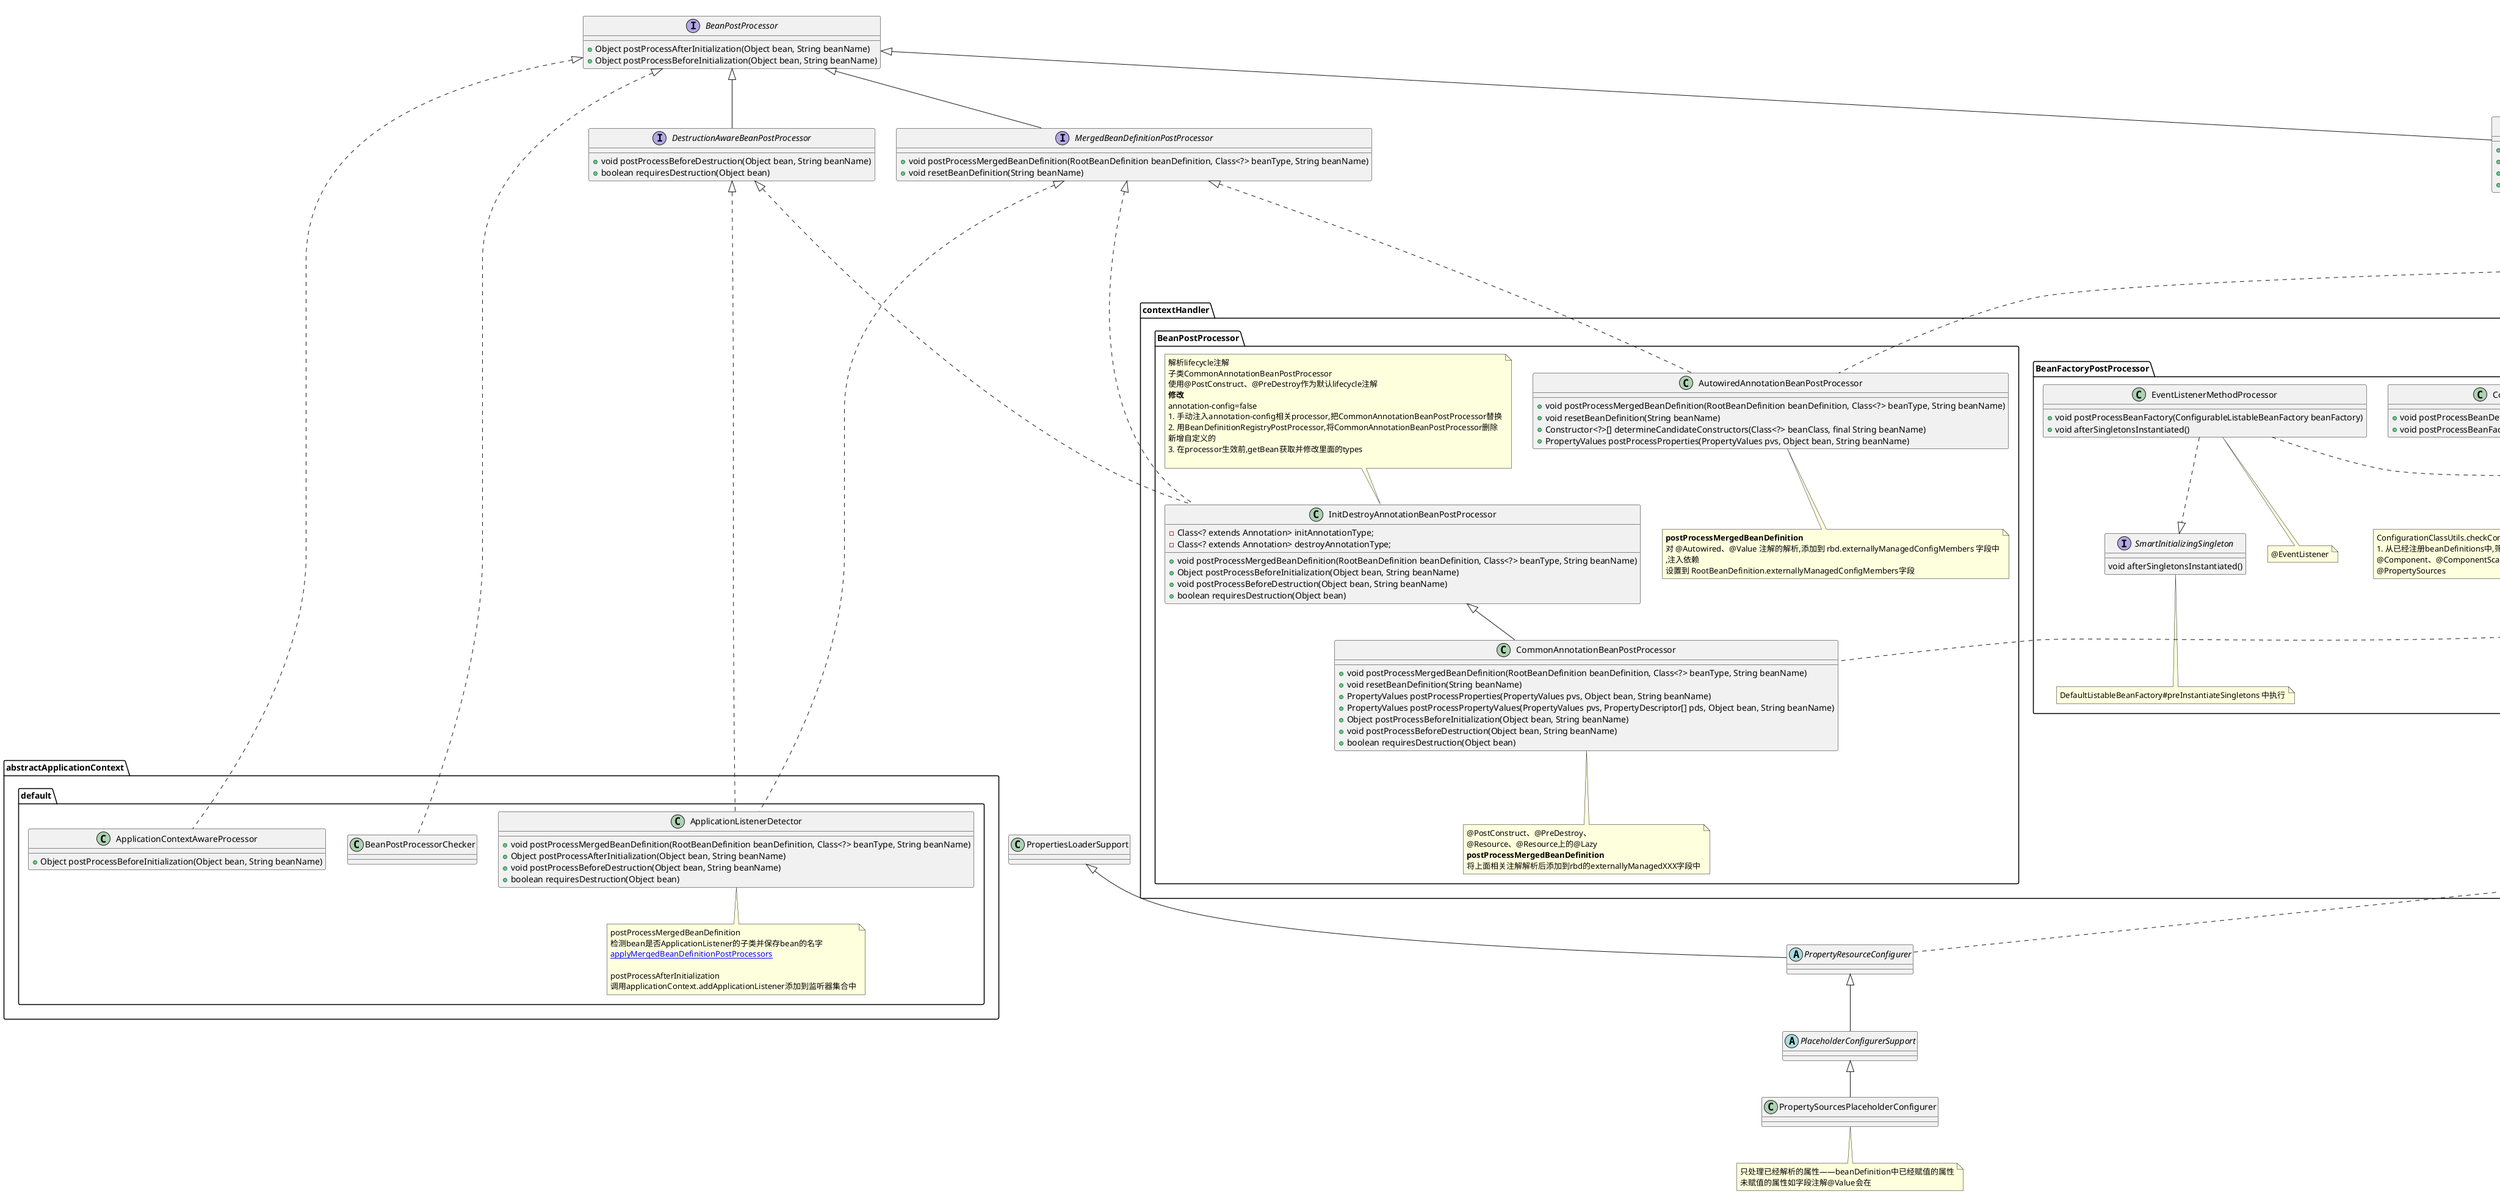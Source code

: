 @startuml
'https://plantuml.com/class-diagram
interface BeanPostProcessor{
    + Object postProcessAfterInitialization(Object bean, String beanName)
    + Object postProcessBeforeInitialization(Object bean, String beanName)
}
interface InstantiationAwareBeanPostProcessor extends BeanPostProcessor{
    + Object postProcessBeforeInstantiation(Class<?> beanClass, String beanName)
    + boolean postProcessAfterInstantiation(Object bean, String beanName)
    + PropertyValues postProcessProperties(PropertyValues pvs, Object bean, String beanName)
    + PropertyValues postProcessPropertyValues(PropertyValues pvs, PropertyDescriptor[] pds, Object bean, String beanName)
}
note top
当postProcessBeforeInstantiation(短路初始化方法) 返回一个 bean实例时
bean的后续初始化只有 postProcessAfterInitialization 会执行
init-method,@PostConstruct,InitializingBean 都不会执行
end note

interface MergedBeanDefinitionPostProcessor extends BeanPostProcessor{
	+ void postProcessMergedBeanDefinition(RootBeanDefinition beanDefinition, Class<?> beanType, String beanName)
    + void resetBeanDefinition(String beanName)
}

interface DestructionAwareBeanPostProcessor extends BeanPostProcessor{
    + void postProcessBeforeDestruction(Object bean, String beanName)
    + boolean requiresDestruction(Object bean)
}

interface SmartInstantiationAwareBeanPostProcessor extends InstantiationAwareBeanPostProcessor{
    + Class<?> predictBeanType(Class<?> beanClass, String beanName)
    + Constructor<?>[] determineCandidateConstructors(Class<?> beanClass, String beanName)
    + Object getEarlyBeanReference(Object bean, String beanName)
}





class BeanPostProcessorCache {
     List<InstantiationAwareBeanPostProcessor> instantiationAware = new ArrayList<>();
     List<SmartInstantiationAwareBeanPostProcessor> smartInstantiationAware = new ArrayList<>();
     List<DestructionAwareBeanPostProcessor> destructionAware = new ArrayList<>();
     List<MergedBeanDefinitionPostProcessor> mergedDefinition = new ArrayList<>();
}



abstract class InstantiationAwareBeanPostProcessorAdapter implements SmartInstantiationAwareBeanPostProcessor
abstract class AbstractAutoProxyCreator extends ProxyProcessorSupport implements SmartInstantiationAwareBeanPostProcessor




interface BeanFactoryPostProcessor{
    + void postProcessBeanFactory(ConfigurableListableBeanFactory beanFactory)
}
interface BeanDefinitionRegistryPostProcessor extends BeanFactoryPostProcessor{
    + void postProcessBeanDefinitionRegistry(BeanDefinitionRegistry registry)
}
note bottom of BeanFactoryPostProcessor
在BeanDefinition注册后,对BeanDefinition做进一步处理

end note

namespace abstractApplicationContext.default{
    class ApplicationContextAwareProcessor{
        + Object postProcessBeforeInitialization(Object bean, String beanName)
    }
    ApplicationContextAwareProcessor .u.....|> .BeanPostProcessor
    class ApplicationListenerDetector{
        + void postProcessMergedBeanDefinition(RootBeanDefinition beanDefinition, Class<?> beanType, String beanName)
        + Object postProcessAfterInitialization(Object bean, String beanName)
        + void postProcessBeforeDestruction(Object bean, String beanName)
        + boolean requiresDestruction(Object bean)
    }
    ApplicationListenerDetector .u.....|> .DestructionAwareBeanPostProcessor
    ApplicationListenerDetector .u.....|> .MergedBeanDefinitionPostProcessor
    note bottom of ApplicationListenerDetector
    postProcessMergedBeanDefinition
    检测bean是否ApplicationListener的子类并保存bean的名字
    [[../active/003_createBeanInstance.puml applyMergedBeanDefinitionPostProcessors]]

    postProcessAfterInitialization
    调用applicationContext.addApplicationListener添加到监听器集合中
    end note

    class BeanPostProcessorChecker implements .BeanPostProcessor
}


namespace contextHandler{
    namespace BeanFactoryPostProcessor {
        interface SmartInitializingSingleton{
            void afterSingletonsInstantiated()
        }
        note bottom
        DefaultListableBeanFactory#preInstantiateSingletons 中执行
        end note
        class ConfigurationClassPostProcessor{
            + void postProcessBeanDefinitionRegistry(BeanDefinitionRegistry registry)
            + void postProcessBeanFactory(ConfigurableListableBeanFactory beanFactory)
        }
        note bottom
        ConfigurationClassUtils.checkConfigurationClassCandidate -> ConfigurationClassParser
        #从已经注册beanDefinitions中,筛选出有@Configuration注解的bd
        @Component、@ComponentScan、@Import、@ImportResource
        @PropertySources
        end note
        ConfigurationClassPostProcessor ....|> .BeanDefinitionRegistryPostProcessor

        class EventListenerMethodProcessor {
            + void postProcessBeanFactory(ConfigurableListableBeanFactory beanFactory)
            + void afterSingletonsInstantiated()
        }
        note bottom
        @EventListener
        end note
        EventListenerMethodProcessor ....|> .BeanFactoryPostProcessor
        EventListenerMethodProcessor ..|> SmartInitializingSingleton

    }
    namespace BeanPostProcessor{
        class AutowiredAnnotationBeanPostProcessor implements .SmartInstantiationAwareBeanPostProcessor,.MergedBeanDefinitionPostProcessor{
            + void postProcessMergedBeanDefinition(RootBeanDefinition beanDefinition, Class<?> beanType, String beanName)
            + void resetBeanDefinition(String beanName)
            + Constructor<?>[] determineCandidateConstructors(Class<?> beanClass, final String beanName)
            + PropertyValues postProcessProperties(PropertyValues pvs, Object bean, String beanName)

        }
        note bottom of AutowiredAnnotationBeanPostProcessor
        **postProcessMergedBeanDefinition**
        对 @Autowired、@Value 注解的解析,添加到 rbd.externallyManagedConfigMembers 字段中
        ,注入依赖
        设置到 RootBeanDefinition.externallyManagedConfigMembers字段
        end note

        class InitDestroyAnnotationBeanPostProcessor implements .DestructionAwareBeanPostProcessor, .MergedBeanDefinitionPostProcessor{
            - Class<? extends Annotation> initAnnotationType;
            - Class<? extends Annotation> destroyAnnotationType;

            + void postProcessMergedBeanDefinition(RootBeanDefinition beanDefinition, Class<?> beanType, String beanName)
            + Object postProcessBeforeInitialization(Object bean, String beanName)
            + void postProcessBeforeDestruction(Object bean, String beanName)
            + boolean requiresDestruction(Object bean)
        }
        note top of InitDestroyAnnotationBeanPostProcessor
        解析lifecycle注解
        子类CommonAnnotationBeanPostProcessor
        使用@PostConstruct、@PreDestroy作为默认lifecycle注解
        **修改**
        annotation-config=false
        #手动注入annotation-config相关processor,把CommonAnnotationBeanPostProcessor替换
        #用BeanDefinitionRegistryPostProcessor,将CommonAnnotationBeanPostProcessor删除
        新增自定义的
        #在processor生效前,getBean获取并修改里面的types

        end note

        class CommonAnnotationBeanPostProcessor extends InitDestroyAnnotationBeanPostProcessor implements .InstantiationAwareBeanPostProcessor{
            + void postProcessMergedBeanDefinition(RootBeanDefinition beanDefinition, Class<?> beanType, String beanName)
            + void resetBeanDefinition(String beanName)
            + PropertyValues postProcessProperties(PropertyValues pvs, Object bean, String beanName)
            + PropertyValues postProcessPropertyValues(PropertyValues pvs, PropertyDescriptor[] pds, Object bean, String beanName)
            + Object postProcessBeforeInitialization(Object bean, String beanName)
            + void postProcessBeforeDestruction(Object bean, String beanName)
            + boolean requiresDestruction(Object bean)
        }
        note bottom of CommonAnnotationBeanPostProcessor
        @PostConstruct、@PreDestroy、
        @Resource、@Resource上的@Lazy
        **postProcessMergedBeanDefinition**
        将上面相关注解解析后添加到rbd的externallyManagedXXX字段中
        end note
    }

}


'Property
abstract class PropertyResourceConfigurer extends PropertiesLoaderSupport implements BeanFactoryPostProcessor
abstract class PlaceholderConfigurerSupport extends PropertyResourceConfigurer
class PropertySourcesPlaceholderConfigurer extends PlaceholderConfigurerSupport
note bottom
只处理已经解析的属性——beanDefinition中已经赋值的属性
未赋值的属性如字段注解@Value会在
end note

@enduml